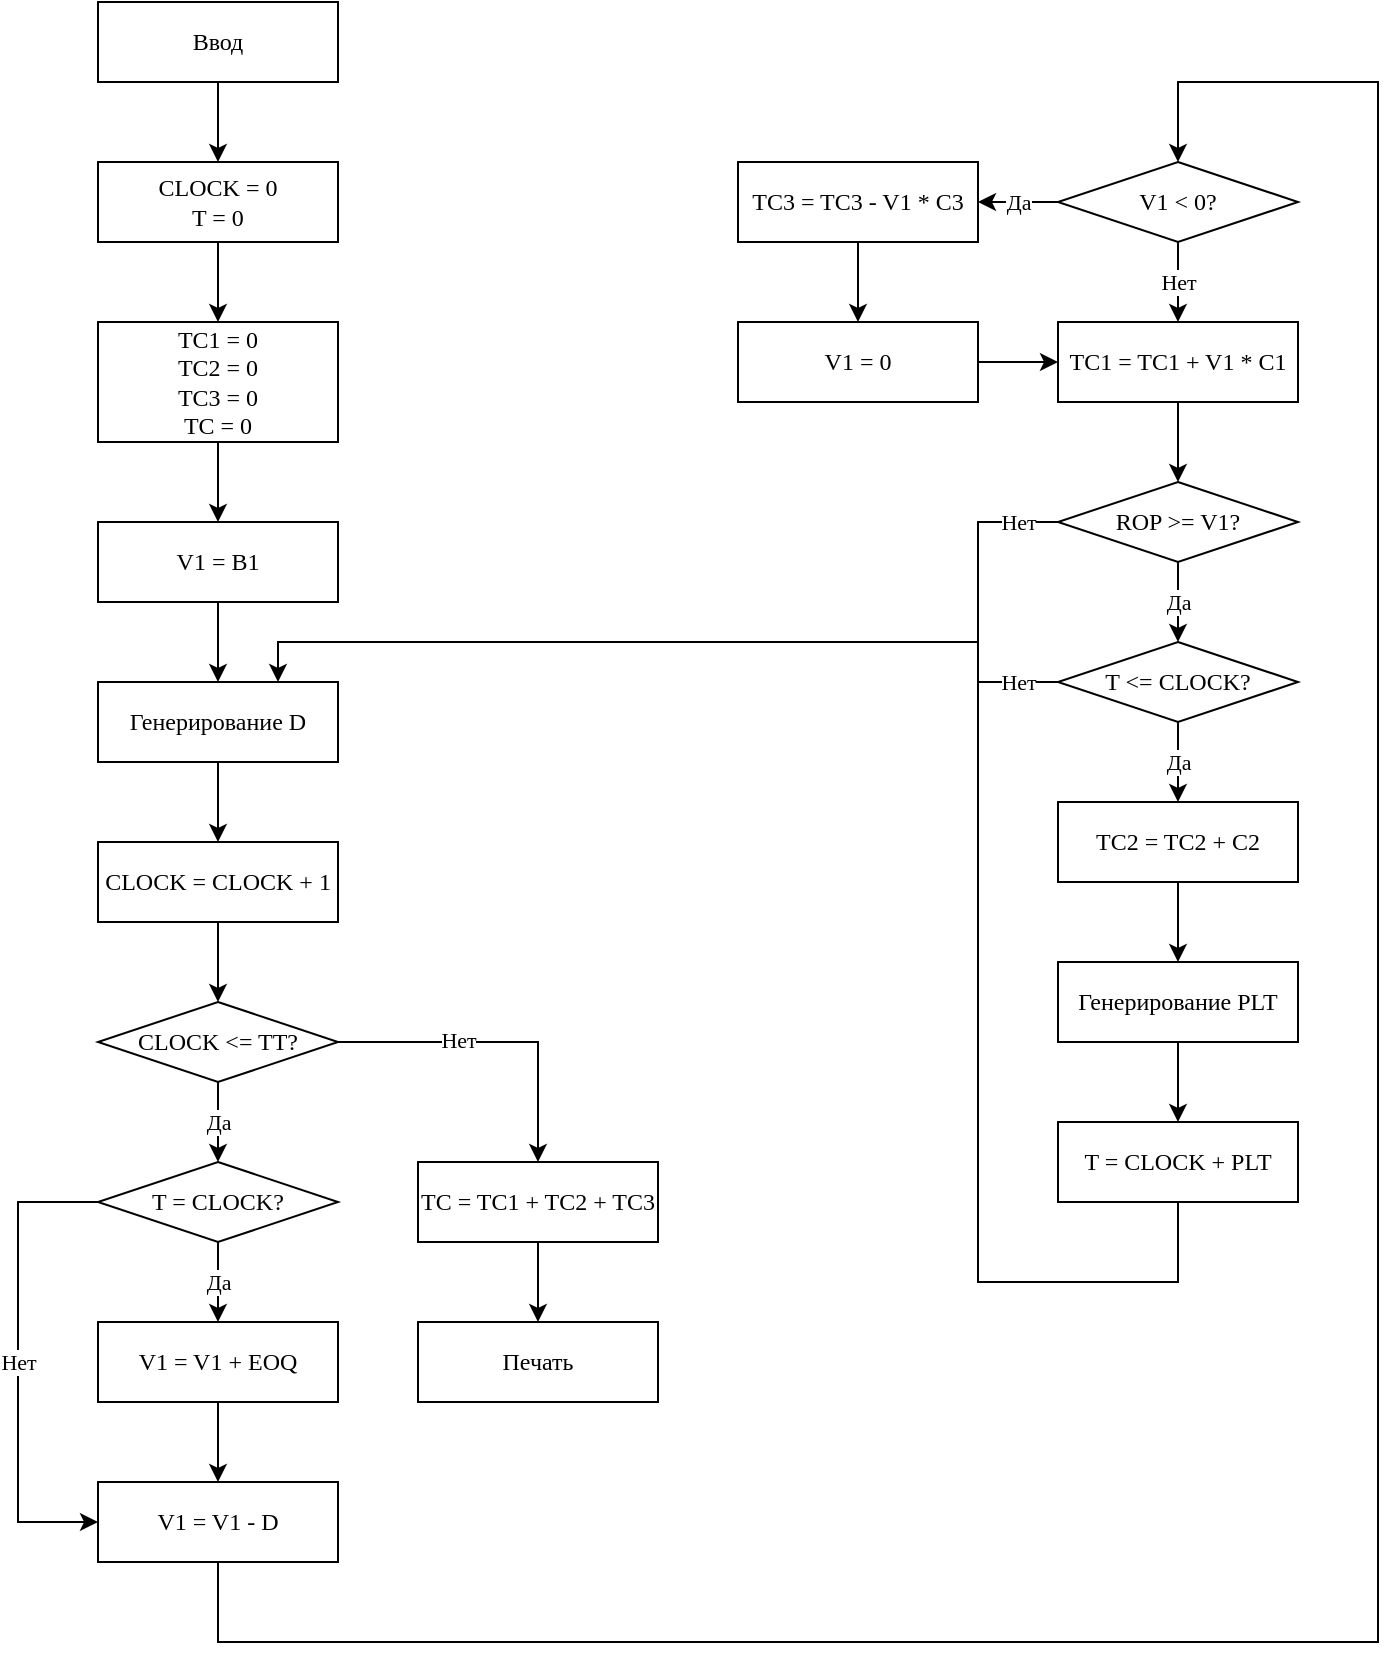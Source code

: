 <mxfile version="16.1.0" type="github"><diagram id="4WF7XLFyJQ2RdqgI80s_" name="Page-1"><mxGraphModel dx="1422" dy="762" grid="1" gridSize="10" guides="1" tooltips="1" connect="1" arrows="1" fold="1" page="1" pageScale="1" pageWidth="1100" pageHeight="850" math="0" shadow="0"><root><mxCell id="0"/><mxCell id="1" parent="0"/><mxCell id="PUQqXVOWoQWJlhyCkgMG-2" value="&lt;font face=&quot;Times New Roman&quot;&gt;CLOCK = 0&lt;br&gt;T = 0&lt;/font&gt;" style="rounded=0;whiteSpace=wrap;html=1;" parent="1" vertex="1"><mxGeometry x="60" y="95" width="120" height="40" as="geometry"/></mxCell><mxCell id="PUQqXVOWoQWJlhyCkgMG-3" value="&lt;font face=&quot;Times New Roman&quot;&gt;Ввод&lt;/font&gt;" style="rounded=0;whiteSpace=wrap;html=1;" parent="1" vertex="1"><mxGeometry x="60" y="15" width="120" height="40" as="geometry"/></mxCell><mxCell id="HgAYsdZhN5_v5hYYkQjt-7" value="&lt;font face=&quot;Times New Roman&quot;&gt;TC1 = 0&lt;br&gt;TC2 = 0&lt;br&gt;TC3 = 0&lt;br&gt;TC = 0&lt;br&gt;&lt;/font&gt;" style="rounded=0;whiteSpace=wrap;html=1;" vertex="1" parent="1"><mxGeometry x="60" y="175" width="120" height="60" as="geometry"/></mxCell><mxCell id="HgAYsdZhN5_v5hYYkQjt-8" value="&lt;font face=&quot;Times New Roman&quot;&gt;V1 = B1&lt;/font&gt;" style="rounded=0;whiteSpace=wrap;html=1;" vertex="1" parent="1"><mxGeometry x="60" y="275" width="120" height="40" as="geometry"/></mxCell><mxCell id="HgAYsdZhN5_v5hYYkQjt-9" value="&lt;font face=&quot;Times New Roman&quot;&gt;Генерирование D&lt;/font&gt;" style="rounded=0;whiteSpace=wrap;html=1;" vertex="1" parent="1"><mxGeometry x="60" y="355" width="120" height="40" as="geometry"/></mxCell><mxCell id="HgAYsdZhN5_v5hYYkQjt-10" value="&lt;font face=&quot;Times New Roman&quot;&gt;CLOCK = CLOCK + 1&lt;/font&gt;" style="rounded=0;whiteSpace=wrap;html=1;" vertex="1" parent="1"><mxGeometry x="60" y="435" width="120" height="40" as="geometry"/></mxCell><mxCell id="HgAYsdZhN5_v5hYYkQjt-11" value="&lt;font face=&quot;Times New Roman&quot;&gt;V1 = V1 + EOQ&lt;/font&gt;" style="rounded=0;whiteSpace=wrap;html=1;" vertex="1" parent="1"><mxGeometry x="60" y="675" width="120" height="40" as="geometry"/></mxCell><mxCell id="HgAYsdZhN5_v5hYYkQjt-12" value="&lt;span&gt;CLOCK &amp;lt;= TT?&lt;/span&gt;" style="rhombus;whiteSpace=wrap;html=1;fontFamily=Times New Roman;" vertex="1" parent="1"><mxGeometry x="60" y="515" width="120" height="40" as="geometry"/></mxCell><mxCell id="HgAYsdZhN5_v5hYYkQjt-13" value="&lt;span&gt;T = CLOCK?&lt;/span&gt;" style="rhombus;whiteSpace=wrap;html=1;fontFamily=Times New Roman;" vertex="1" parent="1"><mxGeometry x="60" y="595" width="120" height="40" as="geometry"/></mxCell><mxCell id="HgAYsdZhN5_v5hYYkQjt-14" value="&lt;font face=&quot;Times New Roman&quot;&gt;V1 = V1 - D&lt;/font&gt;" style="rounded=0;whiteSpace=wrap;html=1;" vertex="1" parent="1"><mxGeometry x="60" y="755" width="120" height="40" as="geometry"/></mxCell><mxCell id="HgAYsdZhN5_v5hYYkQjt-15" value="&lt;font face=&quot;Times New Roman&quot;&gt;TC = TC1 + TC2 + TC3&lt;/font&gt;" style="rounded=0;whiteSpace=wrap;html=1;" vertex="1" parent="1"><mxGeometry x="220" y="595" width="120" height="40" as="geometry"/></mxCell><mxCell id="HgAYsdZhN5_v5hYYkQjt-16" value="&lt;font face=&quot;Times New Roman&quot;&gt;Печать&lt;/font&gt;" style="rounded=0;whiteSpace=wrap;html=1;" vertex="1" parent="1"><mxGeometry x="220" y="675" width="120" height="40" as="geometry"/></mxCell><mxCell id="HgAYsdZhN5_v5hYYkQjt-17" value="" style="endArrow=classic;html=1;rounded=0;fontFamily=Times New Roman;exitX=0.5;exitY=1;exitDx=0;exitDy=0;entryX=0.5;entryY=0;entryDx=0;entryDy=0;" edge="1" parent="1" source="HgAYsdZhN5_v5hYYkQjt-7" target="HgAYsdZhN5_v5hYYkQjt-8"><mxGeometry width="50" height="50" relative="1" as="geometry"><mxPoint x="600" y="565" as="sourcePoint"/><mxPoint x="650" y="515" as="targetPoint"/></mxGeometry></mxCell><mxCell id="HgAYsdZhN5_v5hYYkQjt-18" value="" style="endArrow=classic;html=1;rounded=0;fontFamily=Times New Roman;exitX=0.5;exitY=1;exitDx=0;exitDy=0;entryX=0.5;entryY=0;entryDx=0;entryDy=0;" edge="1" parent="1" source="PUQqXVOWoQWJlhyCkgMG-3" target="PUQqXVOWoQWJlhyCkgMG-2"><mxGeometry width="50" height="50" relative="1" as="geometry"><mxPoint x="130" y="245" as="sourcePoint"/><mxPoint x="130" y="285" as="targetPoint"/></mxGeometry></mxCell><mxCell id="HgAYsdZhN5_v5hYYkQjt-19" value="" style="endArrow=classic;html=1;rounded=0;fontFamily=Times New Roman;exitX=0.5;exitY=1;exitDx=0;exitDy=0;entryX=0.5;entryY=0;entryDx=0;entryDy=0;" edge="1" parent="1" source="PUQqXVOWoQWJlhyCkgMG-2" target="HgAYsdZhN5_v5hYYkQjt-7"><mxGeometry width="50" height="50" relative="1" as="geometry"><mxPoint x="140" y="255" as="sourcePoint"/><mxPoint x="140" y="295" as="targetPoint"/></mxGeometry></mxCell><mxCell id="HgAYsdZhN5_v5hYYkQjt-20" value="Да" style="endArrow=classic;html=1;rounded=0;fontFamily=Times New Roman;entryX=0.5;entryY=0;entryDx=0;entryDy=0;" edge="1" parent="1" target="HgAYsdZhN5_v5hYYkQjt-11"><mxGeometry width="50" height="50" relative="1" as="geometry"><mxPoint x="120" y="635" as="sourcePoint"/><mxPoint x="120" y="665" as="targetPoint"/></mxGeometry></mxCell><mxCell id="HgAYsdZhN5_v5hYYkQjt-21" value="" style="endArrow=classic;html=1;rounded=0;fontFamily=Times New Roman;exitX=1;exitY=0.5;exitDx=0;exitDy=0;entryX=0.5;entryY=0;entryDx=0;entryDy=0;" edge="1" parent="1" source="HgAYsdZhN5_v5hYYkQjt-12" target="HgAYsdZhN5_v5hYYkQjt-15"><mxGeometry width="50" height="50" relative="1" as="geometry"><mxPoint x="160" y="275" as="sourcePoint"/><mxPoint x="160" y="315" as="targetPoint"/><Array as="points"><mxPoint x="280" y="535"/></Array></mxGeometry></mxCell><mxCell id="HgAYsdZhN5_v5hYYkQjt-29" value="Нет" style="edgeLabel;html=1;align=center;verticalAlign=middle;resizable=0;points=[];fontFamily=Times New Roman;" vertex="1" connectable="0" parent="HgAYsdZhN5_v5hYYkQjt-21"><mxGeometry x="-0.25" y="1" relative="1" as="geometry"><mxPoint as="offset"/></mxGeometry></mxCell><mxCell id="HgAYsdZhN5_v5hYYkQjt-22" value="" style="endArrow=classic;html=1;rounded=0;fontFamily=Times New Roman;exitX=0.5;exitY=1;exitDx=0;exitDy=0;entryX=0.5;entryY=0;entryDx=0;entryDy=0;" edge="1" parent="1" source="HgAYsdZhN5_v5hYYkQjt-8" target="HgAYsdZhN5_v5hYYkQjt-9"><mxGeometry width="50" height="50" relative="1" as="geometry"><mxPoint x="170" y="285" as="sourcePoint"/><mxPoint x="170" y="325" as="targetPoint"/></mxGeometry></mxCell><mxCell id="HgAYsdZhN5_v5hYYkQjt-23" value="" style="endArrow=classic;html=1;rounded=0;fontFamily=Times New Roman;exitX=0.5;exitY=1;exitDx=0;exitDy=0;entryX=0.5;entryY=0;entryDx=0;entryDy=0;" edge="1" parent="1" source="HgAYsdZhN5_v5hYYkQjt-9" target="HgAYsdZhN5_v5hYYkQjt-10"><mxGeometry width="50" height="50" relative="1" as="geometry"><mxPoint x="180" y="295" as="sourcePoint"/><mxPoint x="180" y="335" as="targetPoint"/></mxGeometry></mxCell><mxCell id="HgAYsdZhN5_v5hYYkQjt-24" value="" style="endArrow=classic;html=1;rounded=0;fontFamily=Times New Roman;exitX=0.5;exitY=1;exitDx=0;exitDy=0;entryX=0.5;entryY=0;entryDx=0;entryDy=0;" edge="1" parent="1" source="HgAYsdZhN5_v5hYYkQjt-10" target="HgAYsdZhN5_v5hYYkQjt-12"><mxGeometry width="50" height="50" relative="1" as="geometry"><mxPoint x="190" y="305" as="sourcePoint"/><mxPoint x="190" y="345" as="targetPoint"/></mxGeometry></mxCell><mxCell id="HgAYsdZhN5_v5hYYkQjt-25" value="Да" style="endArrow=classic;html=1;rounded=0;fontFamily=Times New Roman;exitX=0.5;exitY=1;exitDx=0;exitDy=0;entryX=0.5;entryY=0;entryDx=0;entryDy=0;" edge="1" parent="1" source="HgAYsdZhN5_v5hYYkQjt-12" target="HgAYsdZhN5_v5hYYkQjt-13"><mxGeometry width="50" height="50" relative="1" as="geometry"><mxPoint x="200" y="315" as="sourcePoint"/><mxPoint x="200" y="355" as="targetPoint"/></mxGeometry></mxCell><mxCell id="HgAYsdZhN5_v5hYYkQjt-26" value="" style="endArrow=classic;html=1;rounded=0;fontFamily=Times New Roman;exitX=0.5;exitY=1;exitDx=0;exitDy=0;entryX=0.5;entryY=0;entryDx=0;entryDy=0;" edge="1" parent="1" source="HgAYsdZhN5_v5hYYkQjt-11" target="HgAYsdZhN5_v5hYYkQjt-14"><mxGeometry width="50" height="50" relative="1" as="geometry"><mxPoint x="210" y="325" as="sourcePoint"/><mxPoint x="210" y="365" as="targetPoint"/></mxGeometry></mxCell><mxCell id="HgAYsdZhN5_v5hYYkQjt-27" value="" style="endArrow=classic;html=1;rounded=0;fontFamily=Times New Roman;exitX=0.5;exitY=1;exitDx=0;exitDy=0;entryX=0.5;entryY=0;entryDx=0;entryDy=0;" edge="1" parent="1" source="HgAYsdZhN5_v5hYYkQjt-15" target="HgAYsdZhN5_v5hYYkQjt-16"><mxGeometry width="50" height="50" relative="1" as="geometry"><mxPoint x="220" y="335" as="sourcePoint"/><mxPoint x="220" y="375" as="targetPoint"/></mxGeometry></mxCell><mxCell id="HgAYsdZhN5_v5hYYkQjt-28" value="Нет" style="endArrow=classic;html=1;rounded=0;fontFamily=Times New Roman;exitX=0;exitY=0.5;exitDx=0;exitDy=0;entryX=0;entryY=0.5;entryDx=0;entryDy=0;" edge="1" parent="1" source="HgAYsdZhN5_v5hYYkQjt-13" target="HgAYsdZhN5_v5hYYkQjt-14"><mxGeometry width="50" height="50" relative="1" as="geometry"><mxPoint x="230" y="545" as="sourcePoint"/><mxPoint x="230" y="585" as="targetPoint"/><Array as="points"><mxPoint x="20" y="615"/><mxPoint x="20" y="775"/></Array></mxGeometry></mxCell><mxCell id="HgAYsdZhN5_v5hYYkQjt-30" value="V1 &amp;lt; 0?" style="rhombus;whiteSpace=wrap;html=1;fontFamily=Times New Roman;" vertex="1" parent="1"><mxGeometry x="540" y="95" width="120" height="40" as="geometry"/></mxCell><mxCell id="HgAYsdZhN5_v5hYYkQjt-31" value="&lt;font face=&quot;Times New Roman&quot;&gt;TC1 = TC1 + V1 * C1&lt;/font&gt;" style="rounded=0;whiteSpace=wrap;html=1;" vertex="1" parent="1"><mxGeometry x="540" y="175" width="120" height="40" as="geometry"/></mxCell><mxCell id="HgAYsdZhN5_v5hYYkQjt-32" value="ROP &amp;gt;= V1?" style="rhombus;whiteSpace=wrap;html=1;fontFamily=Times New Roman;" vertex="1" parent="1"><mxGeometry x="540" y="255" width="120" height="40" as="geometry"/></mxCell><mxCell id="HgAYsdZhN5_v5hYYkQjt-33" value="T &amp;lt;= CLOCK?" style="rhombus;whiteSpace=wrap;html=1;fontFamily=Times New Roman;" vertex="1" parent="1"><mxGeometry x="540" y="335" width="120" height="40" as="geometry"/></mxCell><mxCell id="HgAYsdZhN5_v5hYYkQjt-34" value="&lt;font face=&quot;Times New Roman&quot;&gt;TC2 = TC2 + C2&lt;/font&gt;" style="rounded=0;whiteSpace=wrap;html=1;" vertex="1" parent="1"><mxGeometry x="540" y="415" width="120" height="40" as="geometry"/></mxCell><mxCell id="HgAYsdZhN5_v5hYYkQjt-35" value="&lt;font face=&quot;Times New Roman&quot;&gt;Генерирование PLT&lt;/font&gt;" style="rounded=0;whiteSpace=wrap;html=1;" vertex="1" parent="1"><mxGeometry x="540" y="495" width="120" height="40" as="geometry"/></mxCell><mxCell id="HgAYsdZhN5_v5hYYkQjt-36" value="&lt;font face=&quot;Times New Roman&quot;&gt;T = CLOCK + PLT&lt;/font&gt;" style="rounded=0;whiteSpace=wrap;html=1;" vertex="1" parent="1"><mxGeometry x="540" y="575" width="120" height="40" as="geometry"/></mxCell><mxCell id="HgAYsdZhN5_v5hYYkQjt-37" value="Нет" style="endArrow=classic;html=1;rounded=0;fontFamily=Times New Roman;exitX=0.5;exitY=1;exitDx=0;exitDy=0;entryX=0.5;entryY=0;entryDx=0;entryDy=0;" edge="1" parent="1" source="HgAYsdZhN5_v5hYYkQjt-30" target="HgAYsdZhN5_v5hYYkQjt-31"><mxGeometry width="50" height="50" relative="1" as="geometry"><mxPoint x="510" y="145" as="sourcePoint"/><mxPoint x="510" y="185" as="targetPoint"/></mxGeometry></mxCell><mxCell id="HgAYsdZhN5_v5hYYkQjt-38" value="" style="endArrow=classic;html=1;rounded=0;fontFamily=Times New Roman;exitX=0.5;exitY=1;exitDx=0;exitDy=0;entryX=0.5;entryY=0;entryDx=0;entryDy=0;" edge="1" parent="1" source="HgAYsdZhN5_v5hYYkQjt-31" target="HgAYsdZhN5_v5hYYkQjt-32"><mxGeometry width="50" height="50" relative="1" as="geometry"><mxPoint x="500" y="365" as="sourcePoint"/><mxPoint x="500" y="405" as="targetPoint"/></mxGeometry></mxCell><mxCell id="HgAYsdZhN5_v5hYYkQjt-39" value="Да" style="endArrow=classic;html=1;rounded=0;fontFamily=Times New Roman;exitX=0.5;exitY=1;exitDx=0;exitDy=0;entryX=0.5;entryY=0;entryDx=0;entryDy=0;" edge="1" parent="1" source="HgAYsdZhN5_v5hYYkQjt-32" target="HgAYsdZhN5_v5hYYkQjt-33"><mxGeometry width="50" height="50" relative="1" as="geometry"><mxPoint x="510" y="375" as="sourcePoint"/><mxPoint x="510" y="415" as="targetPoint"/></mxGeometry></mxCell><mxCell id="HgAYsdZhN5_v5hYYkQjt-40" value="Да" style="endArrow=classic;html=1;rounded=0;fontFamily=Times New Roman;exitX=0.5;exitY=1;exitDx=0;exitDy=0;entryX=0.5;entryY=0;entryDx=0;entryDy=0;" edge="1" parent="1" source="HgAYsdZhN5_v5hYYkQjt-33" target="HgAYsdZhN5_v5hYYkQjt-34"><mxGeometry width="50" height="50" relative="1" as="geometry"><mxPoint x="520" y="385" as="sourcePoint"/><mxPoint x="520" y="425" as="targetPoint"/></mxGeometry></mxCell><mxCell id="HgAYsdZhN5_v5hYYkQjt-41" value="" style="endArrow=classic;html=1;rounded=0;fontFamily=Times New Roman;exitX=0.5;exitY=1;exitDx=0;exitDy=0;entryX=0.5;entryY=0;entryDx=0;entryDy=0;" edge="1" parent="1" source="HgAYsdZhN5_v5hYYkQjt-35" target="HgAYsdZhN5_v5hYYkQjt-36"><mxGeometry width="50" height="50" relative="1" as="geometry"><mxPoint x="530" y="395" as="sourcePoint"/><mxPoint x="530" y="435" as="targetPoint"/></mxGeometry></mxCell><mxCell id="HgAYsdZhN5_v5hYYkQjt-42" value="" style="endArrow=classic;html=1;rounded=0;fontFamily=Times New Roman;exitX=0.5;exitY=1;exitDx=0;exitDy=0;entryX=0.5;entryY=0;entryDx=0;entryDy=0;" edge="1" parent="1" source="HgAYsdZhN5_v5hYYkQjt-34" target="HgAYsdZhN5_v5hYYkQjt-35"><mxGeometry width="50" height="50" relative="1" as="geometry"><mxPoint x="540" y="405" as="sourcePoint"/><mxPoint x="540" y="445" as="targetPoint"/></mxGeometry></mxCell><mxCell id="HgAYsdZhN5_v5hYYkQjt-44" value="" style="endArrow=classic;html=1;rounded=0;fontFamily=Times New Roman;exitX=0.5;exitY=1;exitDx=0;exitDy=0;entryX=0.75;entryY=0;entryDx=0;entryDy=0;" edge="1" parent="1" source="HgAYsdZhN5_v5hYYkQjt-36" target="HgAYsdZhN5_v5hYYkQjt-9"><mxGeometry width="50" height="50" relative="1" as="geometry"><mxPoint x="550" y="375" as="sourcePoint"/><mxPoint x="500" y="215" as="targetPoint"/><Array as="points"><mxPoint x="600" y="615"/><mxPoint x="600" y="655"/><mxPoint x="500" y="655"/><mxPoint x="500" y="335"/><mxPoint x="150" y="335"/></Array></mxGeometry></mxCell><mxCell id="HgAYsdZhN5_v5hYYkQjt-49" value="&lt;font face=&quot;Times New Roman&quot;&gt;TC3 = TC3 - V1 * C3&lt;/font&gt;" style="rounded=0;whiteSpace=wrap;html=1;" vertex="1" parent="1"><mxGeometry x="380" y="95" width="120" height="40" as="geometry"/></mxCell><mxCell id="HgAYsdZhN5_v5hYYkQjt-51" value="Да" style="endArrow=classic;html=1;rounded=0;fontFamily=Times New Roman;exitX=0;exitY=0.5;exitDx=0;exitDy=0;entryX=1;entryY=0.5;entryDx=0;entryDy=0;" edge="1" parent="1" source="HgAYsdZhN5_v5hYYkQjt-30" target="HgAYsdZhN5_v5hYYkQjt-49"><mxGeometry width="50" height="50" relative="1" as="geometry"><mxPoint x="610" y="385" as="sourcePoint"/><mxPoint x="610" y="425" as="targetPoint"/></mxGeometry></mxCell><mxCell id="HgAYsdZhN5_v5hYYkQjt-52" value="&lt;font face=&quot;Times New Roman&quot;&gt;V1 = 0&lt;/font&gt;" style="rounded=0;whiteSpace=wrap;html=1;" vertex="1" parent="1"><mxGeometry x="380" y="175" width="120" height="40" as="geometry"/></mxCell><mxCell id="HgAYsdZhN5_v5hYYkQjt-54" value="" style="endArrow=classic;html=1;rounded=0;fontFamily=Times New Roman;exitX=0.5;exitY=1;exitDx=0;exitDy=0;entryX=0.5;entryY=0;entryDx=0;entryDy=0;" edge="1" parent="1" source="HgAYsdZhN5_v5hYYkQjt-49" target="HgAYsdZhN5_v5hYYkQjt-52"><mxGeometry width="50" height="50" relative="1" as="geometry"><mxPoint x="610" y="145" as="sourcePoint"/><mxPoint x="610" y="185" as="targetPoint"/></mxGeometry></mxCell><mxCell id="HgAYsdZhN5_v5hYYkQjt-55" value="" style="endArrow=classic;html=1;rounded=0;fontFamily=Times New Roman;exitX=1;exitY=0.5;exitDx=0;exitDy=0;entryX=0;entryY=0.5;entryDx=0;entryDy=0;" edge="1" parent="1" source="HgAYsdZhN5_v5hYYkQjt-52" target="HgAYsdZhN5_v5hYYkQjt-31"><mxGeometry width="50" height="50" relative="1" as="geometry"><mxPoint x="450" y="145" as="sourcePoint"/><mxPoint x="450" y="185" as="targetPoint"/></mxGeometry></mxCell><mxCell id="HgAYsdZhN5_v5hYYkQjt-57" value="Нет" style="endArrow=none;html=1;rounded=0;fontFamily=Times New Roman;entryX=0;entryY=0.5;entryDx=0;entryDy=0;" edge="1" parent="1" target="HgAYsdZhN5_v5hYYkQjt-32"><mxGeometry x="0.714" width="50" height="50" relative="1" as="geometry"><mxPoint x="500" y="375" as="sourcePoint"/><mxPoint x="700" y="425" as="targetPoint"/><Array as="points"><mxPoint x="500" y="275"/></Array><mxPoint as="offset"/></mxGeometry></mxCell><mxCell id="HgAYsdZhN5_v5hYYkQjt-59" value="Нет" style="endArrow=none;html=1;rounded=0;fontFamily=Times New Roman;entryX=0;entryY=0.5;entryDx=0;entryDy=0;" edge="1" parent="1" target="HgAYsdZhN5_v5hYYkQjt-33"><mxGeometry width="50" height="50" relative="1" as="geometry"><mxPoint x="500" y="355" as="sourcePoint"/><mxPoint x="700" y="425" as="targetPoint"/></mxGeometry></mxCell><mxCell id="HgAYsdZhN5_v5hYYkQjt-60" value="" style="endArrow=classic;html=1;rounded=0;fontFamily=Times New Roman;exitX=0.5;exitY=1;exitDx=0;exitDy=0;entryX=0.5;entryY=0;entryDx=0;entryDy=0;" edge="1" parent="1" source="HgAYsdZhN5_v5hYYkQjt-14" target="HgAYsdZhN5_v5hYYkQjt-30"><mxGeometry width="50" height="50" relative="1" as="geometry"><mxPoint x="650" y="605" as="sourcePoint"/><mxPoint x="700" y="555" as="targetPoint"/><Array as="points"><mxPoint x="120" y="835"/><mxPoint x="700" y="835"/><mxPoint x="700" y="55"/><mxPoint x="600" y="55"/></Array></mxGeometry></mxCell></root></mxGraphModel></diagram></mxfile>
